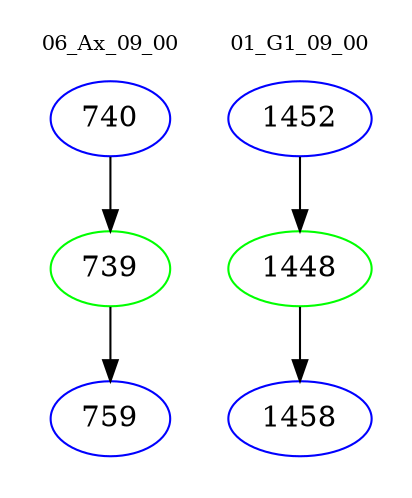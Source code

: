 digraph{
subgraph cluster_0 {
color = white
label = "06_Ax_09_00";
fontsize=10;
T0_740 [label="740", color="blue"]
T0_740 -> T0_739 [color="black"]
T0_739 [label="739", color="green"]
T0_739 -> T0_759 [color="black"]
T0_759 [label="759", color="blue"]
}
subgraph cluster_1 {
color = white
label = "01_G1_09_00";
fontsize=10;
T1_1452 [label="1452", color="blue"]
T1_1452 -> T1_1448 [color="black"]
T1_1448 [label="1448", color="green"]
T1_1448 -> T1_1458 [color="black"]
T1_1458 [label="1458", color="blue"]
}
}
